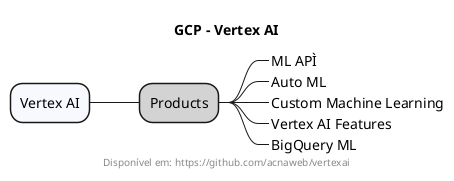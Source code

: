 @startmindmap

title "GCP - Vertex AI"
footer Disponível em: https://github.com/acnaweb/vertexai

*[#F8F8FF] Vertex AI

**[#LightGray] Products

***_ ML APÌ
***_ Auto ML
***_ Custom Machine Learning
***_ Vertex AI Features
***_ BigQuery ML

@endmindmap